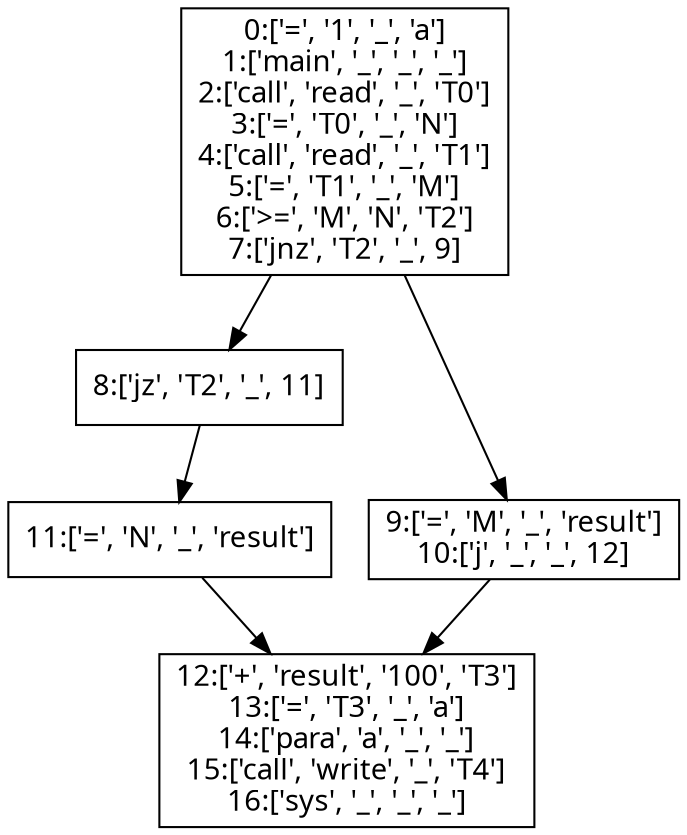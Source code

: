 // Basic_Block
digraph "./Basic_Block/basic_block" {
	0 [label="0:['=', '1', '_', 'a']
1:['main', '_', '_', '_']
2:['call', 'read', '_', 'T0']
3:['=', 'T0', '_', 'N']
4:['call', 'read', '_', 'T1']
5:['=', 'T1', '_', 'M']
6:['>=', 'M', 'N', 'T2']
7:['jnz', 'T2', '_', 9]
" fontname=SimHei shape=rectangle]
	1 [label="8:['jz', 'T2', '_', 11]
" fontname=SimHei shape=rectangle]
	2 [label="9:['=', 'M', '_', 'result']
10:['j', '_', '_', 12]
" fontname=SimHei shape=rectangle]
	3 [label="11:['=', 'N', '_', 'result']
" fontname=SimHei shape=rectangle]
	4 [label="12:['+', 'result', '100', 'T3']
13:['=', 'T3', '_', 'a']
14:['para', 'a', '_', '_']
15:['call', 'write', '_', 'T4']
16:['sys', '_', '_', '_']
" fontname=SimHei shape=rectangle]
	0 -> 2
	0 -> 1
	1 -> 3
	2 -> 4
	3 -> 4
}
